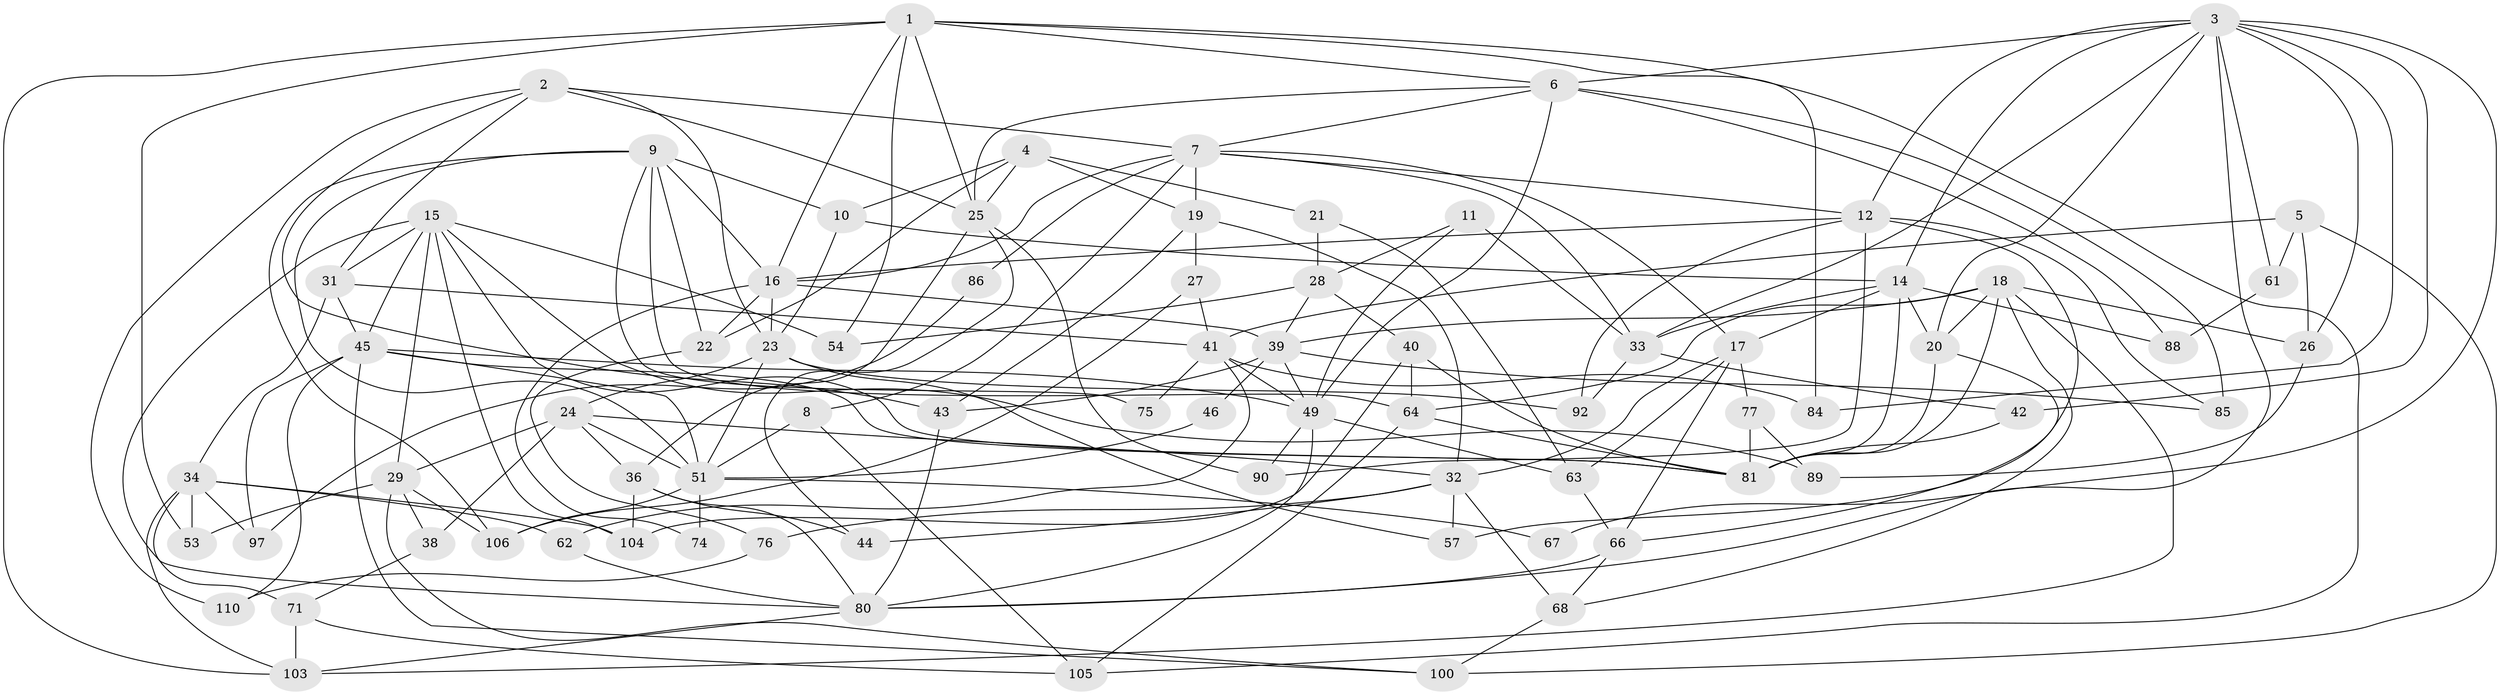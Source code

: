 // original degree distribution, {4: 0.3125, 3: 0.30357142857142855, 5: 0.21428571428571427, 2: 0.08035714285714286, 6: 0.05357142857142857, 7: 0.017857142857142856, 8: 0.008928571428571428, 10: 0.008928571428571428}
// Generated by graph-tools (version 1.1) at 2025/11/02/27/25 16:11:19]
// undirected, 75 vertices, 183 edges
graph export_dot {
graph [start="1"]
  node [color=gray90,style=filled];
  1 [super="+91"];
  2 [super="+13"];
  3 [super="+65"];
  4 [super="+96"];
  5;
  6 [super="+48"];
  7 [super="+47"];
  8;
  9 [super="+73"];
  10;
  11;
  12 [super="+109"];
  14 [super="+111"];
  15 [super="+52"];
  16 [super="+108"];
  17 [super="+95"];
  18 [super="+35"];
  19 [super="+56"];
  20;
  21;
  22 [super="+93"];
  23 [super="+94"];
  24 [super="+102"];
  25 [super="+78"];
  26 [super="+30"];
  27;
  28 [super="+55"];
  29 [super="+70"];
  31 [super="+83"];
  32 [super="+60"];
  33 [super="+79"];
  34 [super="+37"];
  36 [super="+50"];
  38;
  39 [super="+72"];
  40;
  41 [super="+87"];
  42;
  43;
  44;
  45 [super="+69"];
  46;
  49 [super="+59"];
  51 [super="+58"];
  53;
  54;
  57;
  61;
  62;
  63;
  64 [super="+99"];
  66 [super="+82"];
  67;
  68;
  71 [super="+98"];
  74;
  75;
  76;
  77;
  80 [super="+101"];
  81 [super="+107"];
  84;
  85;
  86;
  88;
  89;
  90;
  92;
  97;
  100;
  103 [super="+112"];
  104;
  105;
  106;
  110;
  1 -- 103;
  1 -- 84;
  1 -- 6;
  1 -- 16;
  1 -- 105;
  1 -- 53;
  1 -- 54;
  1 -- 25;
  2 -- 110;
  2 -- 43;
  2 -- 7;
  2 -- 25;
  2 -- 31;
  2 -- 23;
  3 -- 84;
  3 -- 20;
  3 -- 67;
  3 -- 42;
  3 -- 12;
  3 -- 14;
  3 -- 80;
  3 -- 26 [weight=2];
  3 -- 61;
  3 -- 6;
  3 -- 33;
  4 -- 10;
  4 -- 21;
  4 -- 19;
  4 -- 25;
  4 -- 22;
  5 -- 61;
  5 -- 41;
  5 -- 100;
  5 -- 26;
  6 -- 7;
  6 -- 25;
  6 -- 85;
  6 -- 49;
  6 -- 88;
  7 -- 17;
  7 -- 19;
  7 -- 16;
  7 -- 33;
  7 -- 86;
  7 -- 8;
  7 -- 12;
  8 -- 105;
  8 -- 51;
  9 -- 22;
  9 -- 75;
  9 -- 51;
  9 -- 64;
  9 -- 16;
  9 -- 106;
  9 -- 10;
  10 -- 14;
  10 -- 23;
  11 -- 49;
  11 -- 28;
  11 -- 33;
  12 -- 16;
  12 -- 85;
  12 -- 57;
  12 -- 90;
  12 -- 92;
  14 -- 33;
  14 -- 81;
  14 -- 88;
  14 -- 20;
  14 -- 17;
  15 -- 29;
  15 -- 45;
  15 -- 31;
  15 -- 80;
  15 -- 81;
  15 -- 54;
  15 -- 104;
  15 -- 89;
  16 -- 22;
  16 -- 39;
  16 -- 74;
  16 -- 23;
  17 -- 63;
  17 -- 77;
  17 -- 32;
  17 -- 66;
  18 -- 39;
  18 -- 64;
  18 -- 81;
  18 -- 103;
  18 -- 26;
  18 -- 20;
  18 -- 68;
  19 -- 32 [weight=2];
  19 -- 43;
  19 -- 27;
  20 -- 81;
  20 -- 66;
  21 -- 63;
  21 -- 28;
  22 -- 76;
  23 -- 24;
  23 -- 51;
  23 -- 57;
  23 -- 92;
  24 -- 32;
  24 -- 51;
  24 -- 29;
  24 -- 38;
  24 -- 36;
  25 -- 90;
  25 -- 36;
  25 -- 44;
  26 -- 89;
  27 -- 106;
  27 -- 41;
  28 -- 39;
  28 -- 40;
  28 -- 54;
  29 -- 100;
  29 -- 53;
  29 -- 38;
  29 -- 106;
  31 -- 45;
  31 -- 41;
  31 -- 34;
  32 -- 44;
  32 -- 76;
  32 -- 57;
  32 -- 68;
  33 -- 42;
  33 -- 92;
  34 -- 53;
  34 -- 104;
  34 -- 71;
  34 -- 97;
  34 -- 103;
  34 -- 62;
  36 -- 80;
  36 -- 44;
  36 -- 104;
  38 -- 71;
  39 -- 85;
  39 -- 43;
  39 -- 46;
  39 -- 49;
  40 -- 104;
  40 -- 64;
  40 -- 81;
  41 -- 49;
  41 -- 84;
  41 -- 75;
  41 -- 62;
  42 -- 81;
  43 -- 80;
  45 -- 49;
  45 -- 81;
  45 -- 110;
  45 -- 51;
  45 -- 97;
  45 -- 100;
  46 -- 51;
  49 -- 80;
  49 -- 63;
  49 -- 90;
  51 -- 74;
  51 -- 106;
  51 -- 67;
  61 -- 88;
  62 -- 80;
  63 -- 66;
  64 -- 105;
  64 -- 81;
  66 -- 68;
  66 -- 80;
  68 -- 100;
  71 -- 105;
  71 -- 103;
  76 -- 110;
  77 -- 81;
  77 -- 89;
  80 -- 103;
  86 -- 97;
}
